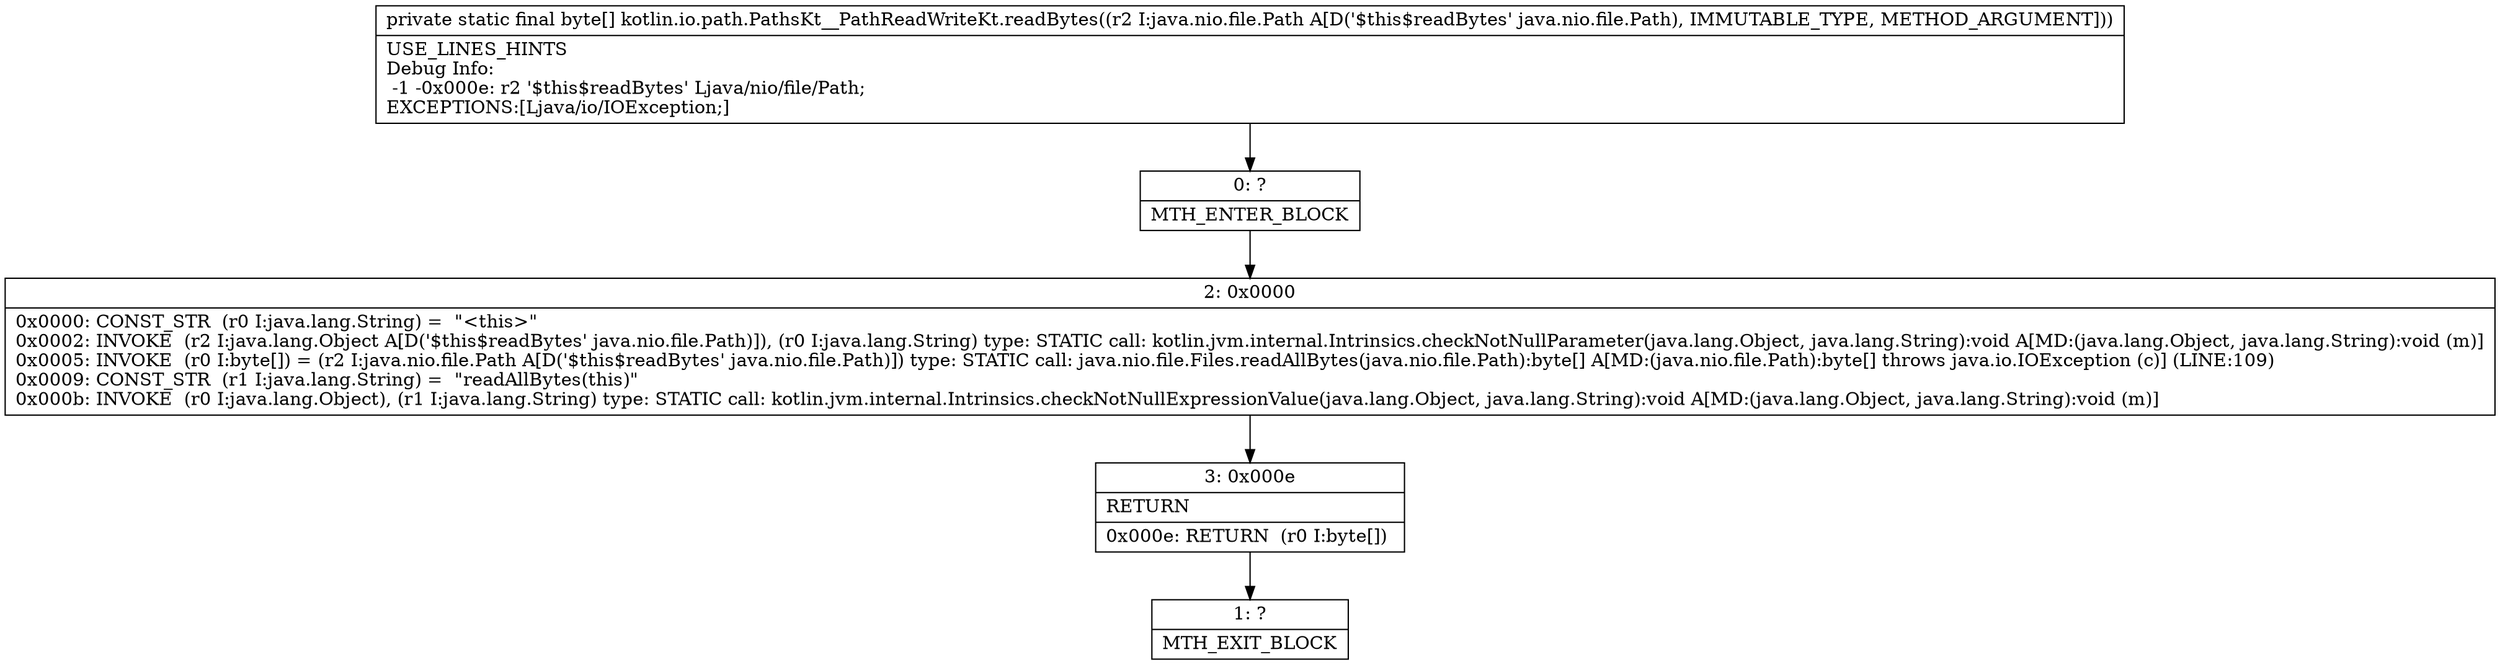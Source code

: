 digraph "CFG forkotlin.io.path.PathsKt__PathReadWriteKt.readBytes(Ljava\/nio\/file\/Path;)[B" {
Node_0 [shape=record,label="{0\:\ ?|MTH_ENTER_BLOCK\l}"];
Node_2 [shape=record,label="{2\:\ 0x0000|0x0000: CONST_STR  (r0 I:java.lang.String) =  \"\<this\>\" \l0x0002: INVOKE  (r2 I:java.lang.Object A[D('$this$readBytes' java.nio.file.Path)]), (r0 I:java.lang.String) type: STATIC call: kotlin.jvm.internal.Intrinsics.checkNotNullParameter(java.lang.Object, java.lang.String):void A[MD:(java.lang.Object, java.lang.String):void (m)]\l0x0005: INVOKE  (r0 I:byte[]) = (r2 I:java.nio.file.Path A[D('$this$readBytes' java.nio.file.Path)]) type: STATIC call: java.nio.file.Files.readAllBytes(java.nio.file.Path):byte[] A[MD:(java.nio.file.Path):byte[] throws java.io.IOException (c)] (LINE:109)\l0x0009: CONST_STR  (r1 I:java.lang.String) =  \"readAllBytes(this)\" \l0x000b: INVOKE  (r0 I:java.lang.Object), (r1 I:java.lang.String) type: STATIC call: kotlin.jvm.internal.Intrinsics.checkNotNullExpressionValue(java.lang.Object, java.lang.String):void A[MD:(java.lang.Object, java.lang.String):void (m)]\l}"];
Node_3 [shape=record,label="{3\:\ 0x000e|RETURN\l|0x000e: RETURN  (r0 I:byte[]) \l}"];
Node_1 [shape=record,label="{1\:\ ?|MTH_EXIT_BLOCK\l}"];
MethodNode[shape=record,label="{private static final byte[] kotlin.io.path.PathsKt__PathReadWriteKt.readBytes((r2 I:java.nio.file.Path A[D('$this$readBytes' java.nio.file.Path), IMMUTABLE_TYPE, METHOD_ARGUMENT]))  | USE_LINES_HINTS\lDebug Info:\l  \-1 \-0x000e: r2 '$this$readBytes' Ljava\/nio\/file\/Path;\lEXCEPTIONS:[Ljava\/io\/IOException;]\l}"];
MethodNode -> Node_0;Node_0 -> Node_2;
Node_2 -> Node_3;
Node_3 -> Node_1;
}

